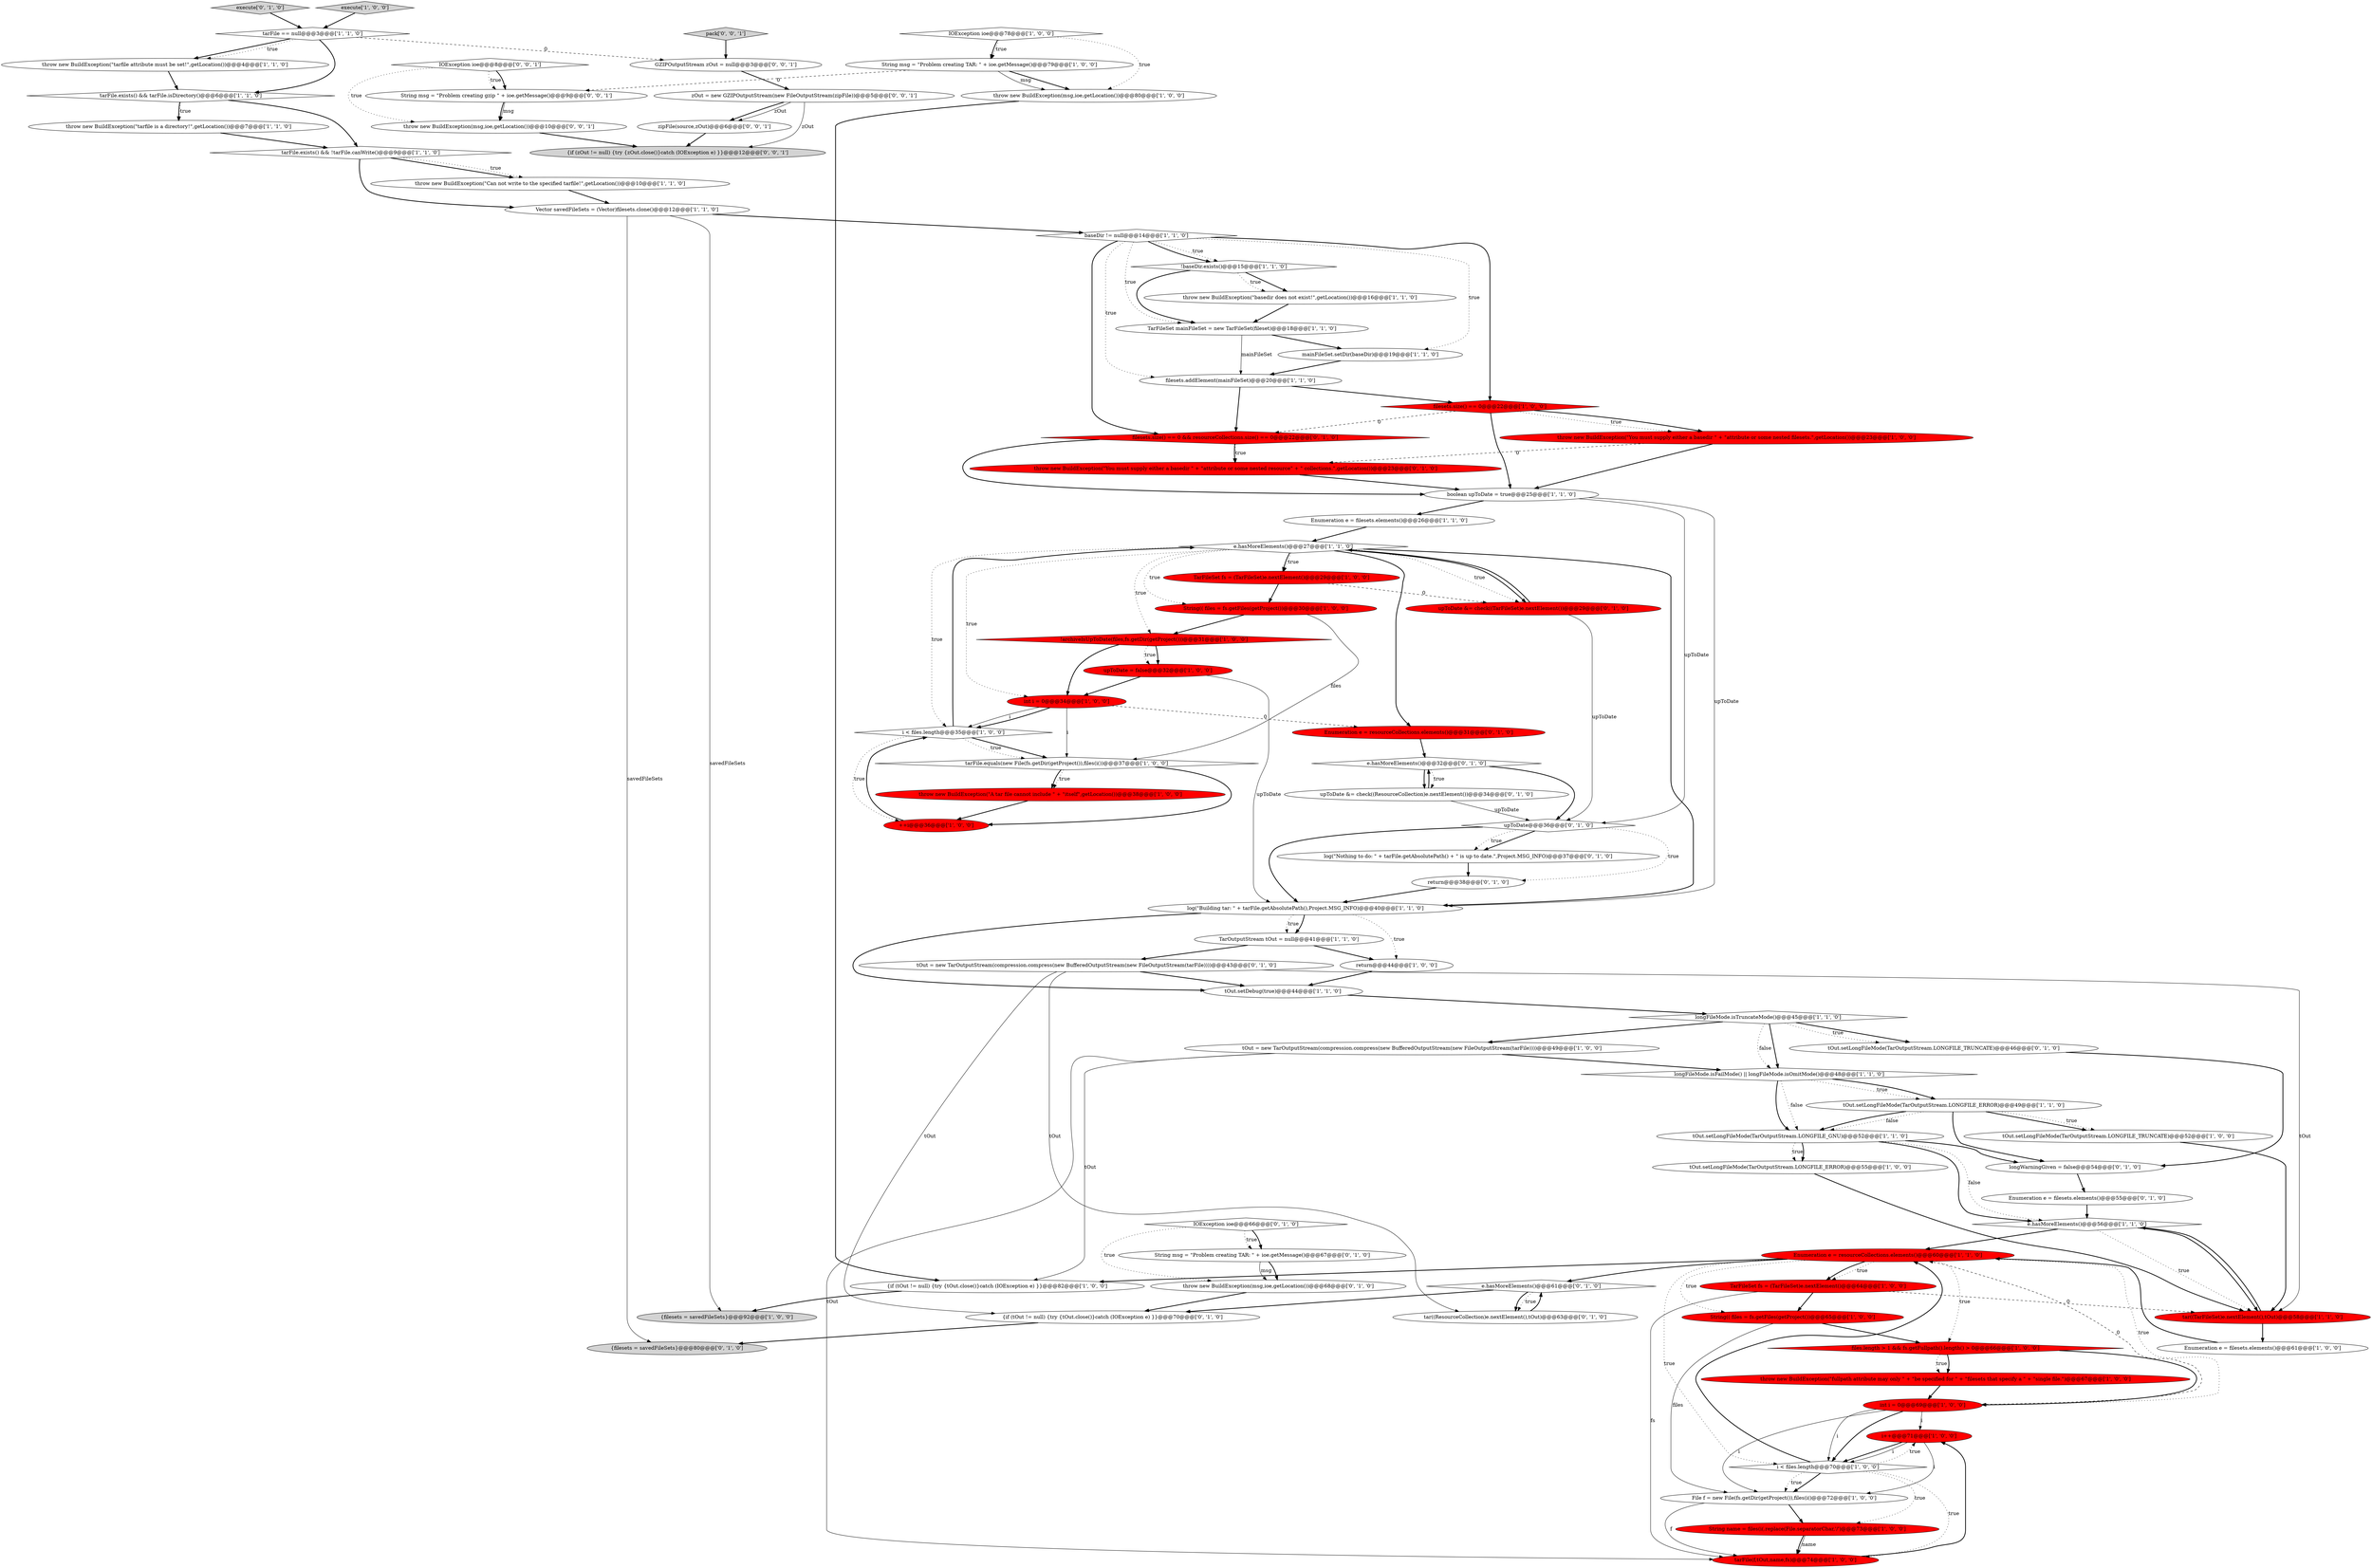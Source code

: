 digraph {
79 [style = filled, label = "zOut = new GZIPOutputStream(new FileOutputStream(zipFile))@@@5@@@['0', '0', '1']", fillcolor = white, shape = ellipse image = "AAA0AAABBB3BBB"];
50 [style = filled, label = "tOut.setDebug(true)@@@44@@@['1', '1', '0']", fillcolor = white, shape = ellipse image = "AAA0AAABBB1BBB"];
36 [style = filled, label = "TarFileSet fs = (TarFileSet)e.nextElement()@@@29@@@['1', '0', '0']", fillcolor = red, shape = ellipse image = "AAA1AAABBB1BBB"];
86 [style = filled, label = "pack['0', '0', '1']", fillcolor = lightgray, shape = diamond image = "AAA0AAABBB3BBB"];
59 [style = filled, label = "tOut.setLongFileMode(TarOutputStream.LONGFILE_TRUNCATE)@@@46@@@['0', '1', '0']", fillcolor = white, shape = ellipse image = "AAA0AAABBB2BBB"];
11 [style = filled, label = "i++@@@71@@@['1', '0', '0']", fillcolor = red, shape = ellipse image = "AAA1AAABBB1BBB"];
72 [style = filled, label = "{filesets = savedFileSets}@@@80@@@['0', '1', '0']", fillcolor = lightgray, shape = ellipse image = "AAA0AAABBB2BBB"];
57 [style = filled, label = "String(( files = fs.getFiles(getProject())@@@30@@@['1', '0', '0']", fillcolor = red, shape = ellipse image = "AAA1AAABBB1BBB"];
30 [style = filled, label = "!archiveIsUpToDate(files,fs.getDir(getProject()))@@@31@@@['1', '0', '0']", fillcolor = red, shape = diamond image = "AAA1AAABBB1BBB"];
44 [style = filled, label = "Enumeration e = resourceCollections.elements()@@@60@@@['1', '1', '0']", fillcolor = red, shape = ellipse image = "AAA1AAABBB1BBB"];
3 [style = filled, label = "files.length > 1 && fs.getFullpath().length() > 0@@@66@@@['1', '0', '0']", fillcolor = red, shape = diamond image = "AAA1AAABBB1BBB"];
48 [style = filled, label = "throw new BuildException(\"basedir does not exist!\",getLocation())@@@16@@@['1', '1', '0']", fillcolor = white, shape = ellipse image = "AAA0AAABBB1BBB"];
21 [style = filled, label = "tOut.setLongFileMode(TarOutputStream.LONGFILE_GNU)@@@52@@@['1', '1', '0']", fillcolor = white, shape = ellipse image = "AAA0AAABBB1BBB"];
32 [style = filled, label = "baseDir != null@@@14@@@['1', '1', '0']", fillcolor = white, shape = diamond image = "AAA0AAABBB1BBB"];
52 [style = filled, label = "i < files.length@@@70@@@['1', '0', '0']", fillcolor = white, shape = diamond image = "AAA0AAABBB1BBB"];
39 [style = filled, label = "Enumeration e = filesets.elements()@@@26@@@['1', '1', '0']", fillcolor = white, shape = ellipse image = "AAA0AAABBB1BBB"];
38 [style = filled, label = "Enumeration e = filesets.elements()@@@61@@@['1', '0', '0']", fillcolor = white, shape = ellipse image = "AAA0AAABBB1BBB"];
37 [style = filled, label = "TarFileSet fs = (TarFileSet)e.nextElement()@@@64@@@['1', '0', '0']", fillcolor = red, shape = ellipse image = "AAA1AAABBB1BBB"];
69 [style = filled, label = "IOException ioe@@@66@@@['0', '1', '0']", fillcolor = white, shape = diamond image = "AAA0AAABBB2BBB"];
47 [style = filled, label = "tOut.setLongFileMode(TarOutputStream.LONGFILE_ERROR)@@@49@@@['1', '1', '0']", fillcolor = white, shape = ellipse image = "AAA0AAABBB1BBB"];
22 [style = filled, label = "tOut = new TarOutputStream(compression.compress(new BufferedOutputStream(new FileOutputStream(tarFile))))@@@49@@@['1', '0', '0']", fillcolor = white, shape = ellipse image = "AAA0AAABBB1BBB"];
28 [style = filled, label = "int i = 0@@@34@@@['1', '0', '0']", fillcolor = red, shape = ellipse image = "AAA1AAABBB1BBB"];
78 [style = filled, label = "longWarningGiven = false@@@54@@@['0', '1', '0']", fillcolor = white, shape = ellipse image = "AAA0AAABBB2BBB"];
53 [style = filled, label = "tarFile(f,tOut,name,fs)@@@74@@@['1', '0', '0']", fillcolor = red, shape = ellipse image = "AAA1AAABBB1BBB"];
33 [style = filled, label = "i < files.length@@@35@@@['1', '0', '0']", fillcolor = white, shape = diamond image = "AAA0AAABBB1BBB"];
73 [style = filled, label = "throw new BuildException(msg,ioe,getLocation())@@@68@@@['0', '1', '0']", fillcolor = white, shape = ellipse image = "AAA0AAABBB2BBB"];
15 [style = filled, label = "upToDate = false@@@32@@@['1', '0', '0']", fillcolor = red, shape = ellipse image = "AAA1AAABBB1BBB"];
41 [style = filled, label = "tarFile.equals(new File(fs.getDir(getProject()),files(i())@@@37@@@['1', '0', '0']", fillcolor = white, shape = diamond image = "AAA0AAABBB1BBB"];
80 [style = filled, label = "IOException ioe@@@8@@@['0', '0', '1']", fillcolor = white, shape = diamond image = "AAA0AAABBB3BBB"];
34 [style = filled, label = "TarOutputStream tOut = null@@@41@@@['1', '1', '0']", fillcolor = white, shape = ellipse image = "AAA0AAABBB1BBB"];
54 [style = filled, label = "throw new BuildException(\"A tar file cannot include \" + \"itself\",getLocation())@@@38@@@['1', '0', '0']", fillcolor = red, shape = ellipse image = "AAA1AAABBB1BBB"];
62 [style = filled, label = "execute['0', '1', '0']", fillcolor = lightgray, shape = diamond image = "AAA0AAABBB2BBB"];
19 [style = filled, label = "log(\"Building tar: \" + tarFile.getAbsolutePath(),Project.MSG_INFO)@@@40@@@['1', '1', '0']", fillcolor = white, shape = ellipse image = "AAA0AAABBB1BBB"];
58 [style = filled, label = "upToDate &= check((ResourceCollection)e.nextElement())@@@34@@@['0', '1', '0']", fillcolor = white, shape = ellipse image = "AAA0AAABBB2BBB"];
71 [style = filled, label = "return@@@38@@@['0', '1', '0']", fillcolor = white, shape = ellipse image = "AAA0AAABBB2BBB"];
56 [style = filled, label = "++i@@@36@@@['1', '0', '0']", fillcolor = red, shape = ellipse image = "AAA1AAABBB1BBB"];
75 [style = filled, label = "upToDate &= check((TarFileSet)e.nextElement())@@@29@@@['0', '1', '0']", fillcolor = red, shape = ellipse image = "AAA1AAABBB2BBB"];
40 [style = filled, label = "longFileMode.isTruncateMode()@@@45@@@['1', '1', '0']", fillcolor = white, shape = diamond image = "AAA0AAABBB1BBB"];
9 [style = filled, label = "Vector savedFileSets = (Vector)filesets.clone()@@@12@@@['1', '1', '0']", fillcolor = white, shape = ellipse image = "AAA0AAABBB1BBB"];
25 [style = filled, label = "IOException ioe@@@78@@@['1', '0', '0']", fillcolor = white, shape = diamond image = "AAA0AAABBB1BBB"];
24 [style = filled, label = "String(( files = fs.getFiles(getProject())@@@65@@@['1', '0', '0']", fillcolor = red, shape = ellipse image = "AAA1AAABBB1BBB"];
18 [style = filled, label = "return@@@44@@@['1', '0', '0']", fillcolor = white, shape = ellipse image = "AAA0AAABBB1BBB"];
29 [style = filled, label = "tOut.setLongFileMode(TarOutputStream.LONGFILE_ERROR)@@@55@@@['1', '0', '0']", fillcolor = white, shape = ellipse image = "AAA0AAABBB1BBB"];
55 [style = filled, label = "{if (tOut != null) {try {tOut.close()}catch (IOException e) }}@@@82@@@['1', '0', '0']", fillcolor = white, shape = ellipse image = "AAA0AAABBB1BBB"];
26 [style = filled, label = "File f = new File(fs.getDir(getProject()),files(i()@@@72@@@['1', '0', '0']", fillcolor = white, shape = ellipse image = "AAA0AAABBB1BBB"];
51 [style = filled, label = "longFileMode.isFailMode() || longFileMode.isOmitMode()@@@48@@@['1', '1', '0']", fillcolor = white, shape = diamond image = "AAA0AAABBB1BBB"];
17 [style = filled, label = "String name = files(i(.replace(File.separatorChar,'/')@@@73@@@['1', '0', '0']", fillcolor = red, shape = ellipse image = "AAA1AAABBB1BBB"];
6 [style = filled, label = "filesets.size() == 0@@@22@@@['1', '0', '0']", fillcolor = red, shape = diamond image = "AAA1AAABBB1BBB"];
8 [style = filled, label = "tarFile == null@@@3@@@['1', '1', '0']", fillcolor = white, shape = diamond image = "AAA0AAABBB1BBB"];
85 [style = filled, label = "throw new BuildException(msg,ioe,getLocation())@@@10@@@['0', '0', '1']", fillcolor = white, shape = ellipse image = "AAA0AAABBB3BBB"];
10 [style = filled, label = "int i = 0@@@69@@@['1', '0', '0']", fillcolor = red, shape = ellipse image = "AAA1AAABBB1BBB"];
0 [style = filled, label = "throw new BuildException(\"tarfile attribute must be set!\",getLocation())@@@4@@@['1', '1', '0']", fillcolor = white, shape = ellipse image = "AAA0AAABBB1BBB"];
68 [style = filled, label = "Enumeration e = filesets.elements()@@@55@@@['0', '1', '0']", fillcolor = white, shape = ellipse image = "AAA0AAABBB2BBB"];
77 [style = filled, label = "tOut = new TarOutputStream(compression.compress(new BufferedOutputStream(new FileOutputStream(tarFile))))@@@43@@@['0', '1', '0']", fillcolor = white, shape = ellipse image = "AAA0AAABBB2BBB"];
81 [style = filled, label = "{if (zOut != null) {try {zOut.close()}catch (IOException e) }}@@@12@@@['0', '0', '1']", fillcolor = lightgray, shape = ellipse image = "AAA0AAABBB3BBB"];
76 [style = filled, label = "upToDate@@@36@@@['0', '1', '0']", fillcolor = white, shape = diamond image = "AAA0AAABBB2BBB"];
14 [style = filled, label = "tar((TarFileSet)e.nextElement(),tOut)@@@58@@@['1', '1', '0']", fillcolor = red, shape = ellipse image = "AAA1AAABBB1BBB"];
23 [style = filled, label = "execute['1', '0', '0']", fillcolor = lightgray, shape = diamond image = "AAA0AAABBB1BBB"];
49 [style = filled, label = "TarFileSet mainFileSet = new TarFileSet(fileset)@@@18@@@['1', '1', '0']", fillcolor = white, shape = ellipse image = "AAA0AAABBB1BBB"];
7 [style = filled, label = "!baseDir.exists()@@@15@@@['1', '1', '0']", fillcolor = white, shape = diamond image = "AAA0AAABBB1BBB"];
31 [style = filled, label = "e.hasMoreElements()@@@56@@@['1', '1', '0']", fillcolor = white, shape = diamond image = "AAA0AAABBB1BBB"];
12 [style = filled, label = "throw new BuildException(\"tarfile is a directory!\",getLocation())@@@7@@@['1', '1', '0']", fillcolor = white, shape = ellipse image = "AAA0AAABBB1BBB"];
46 [style = filled, label = "e.hasMoreElements()@@@27@@@['1', '1', '0']", fillcolor = white, shape = diamond image = "AAA0AAABBB1BBB"];
5 [style = filled, label = "throw new BuildException(\"fullpath attribute may only \" + \"be specified for \" + \"filesets that specify a \" + \"single file.\")@@@67@@@['1', '0', '0']", fillcolor = red, shape = ellipse image = "AAA1AAABBB1BBB"];
63 [style = filled, label = "throw new BuildException(\"You must supply either a basedir \" + \"attribute or some nested resource\" + \" collections.\",getLocation())@@@23@@@['0', '1', '0']", fillcolor = red, shape = ellipse image = "AAA1AAABBB2BBB"];
66 [style = filled, label = "String msg = \"Problem creating TAR: \" + ioe.getMessage()@@@67@@@['0', '1', '0']", fillcolor = white, shape = ellipse image = "AAA0AAABBB2BBB"];
2 [style = filled, label = "filesets.addElement(mainFileSet)@@@20@@@['1', '1', '0']", fillcolor = white, shape = ellipse image = "AAA0AAABBB1BBB"];
42 [style = filled, label = "throw new BuildException(msg,ioe,getLocation())@@@80@@@['1', '0', '0']", fillcolor = white, shape = ellipse image = "AAA0AAABBB1BBB"];
61 [style = filled, label = "{if (tOut != null) {try {tOut.close()}catch (IOException e) }}@@@70@@@['0', '1', '0']", fillcolor = white, shape = ellipse image = "AAA0AAABBB2BBB"];
65 [style = filled, label = "tar((ResourceCollection)e.nextElement(),tOut)@@@63@@@['0', '1', '0']", fillcolor = white, shape = ellipse image = "AAA0AAABBB2BBB"];
4 [style = filled, label = "{filesets = savedFileSets}@@@92@@@['1', '0', '0']", fillcolor = lightgray, shape = ellipse image = "AAA0AAABBB1BBB"];
74 [style = filled, label = "e.hasMoreElements()@@@32@@@['0', '1', '0']", fillcolor = white, shape = diamond image = "AAA0AAABBB2BBB"];
35 [style = filled, label = "mainFileSet.setDir(baseDir)@@@19@@@['1', '1', '0']", fillcolor = white, shape = ellipse image = "AAA0AAABBB1BBB"];
64 [style = filled, label = "Enumeration e = resourceCollections.elements()@@@31@@@['0', '1', '0']", fillcolor = red, shape = ellipse image = "AAA1AAABBB2BBB"];
43 [style = filled, label = "tarFile.exists() && tarFile.isDirectory()@@@6@@@['1', '1', '0']", fillcolor = white, shape = diamond image = "AAA0AAABBB1BBB"];
67 [style = filled, label = "filesets.size() == 0 && resourceCollections.size() == 0@@@22@@@['0', '1', '0']", fillcolor = red, shape = diamond image = "AAA1AAABBB2BBB"];
60 [style = filled, label = "e.hasMoreElements()@@@61@@@['0', '1', '0']", fillcolor = white, shape = diamond image = "AAA0AAABBB2BBB"];
84 [style = filled, label = "zipFile(source,zOut)@@@6@@@['0', '0', '1']", fillcolor = white, shape = ellipse image = "AAA0AAABBB3BBB"];
82 [style = filled, label = "String msg = \"Problem creating gzip \" + ioe.getMessage()@@@9@@@['0', '0', '1']", fillcolor = white, shape = ellipse image = "AAA0AAABBB3BBB"];
27 [style = filled, label = "throw new BuildException(\"You must supply either a basedir \" + \"attribute or some nested filesets.\",getLocation())@@@23@@@['1', '0', '0']", fillcolor = red, shape = ellipse image = "AAA1AAABBB1BBB"];
83 [style = filled, label = "GZIPOutputStream zOut = null@@@3@@@['0', '0', '1']", fillcolor = white, shape = ellipse image = "AAA0AAABBB3BBB"];
45 [style = filled, label = "tOut.setLongFileMode(TarOutputStream.LONGFILE_TRUNCATE)@@@52@@@['1', '0', '0']", fillcolor = white, shape = ellipse image = "AAA0AAABBB1BBB"];
16 [style = filled, label = "boolean upToDate = true@@@25@@@['1', '1', '0']", fillcolor = white, shape = ellipse image = "AAA0AAABBB1BBB"];
20 [style = filled, label = "String msg = \"Problem creating TAR: \" + ioe.getMessage()@@@79@@@['1', '0', '0']", fillcolor = white, shape = ellipse image = "AAA0AAABBB1BBB"];
13 [style = filled, label = "tarFile.exists() && !tarFile.canWrite()@@@9@@@['1', '1', '0']", fillcolor = white, shape = diamond image = "AAA0AAABBB1BBB"];
1 [style = filled, label = "throw new BuildException(\"Can not write to the specified tarfile!\",getLocation())@@@10@@@['1', '1', '0']", fillcolor = white, shape = ellipse image = "AAA0AAABBB1BBB"];
70 [style = filled, label = "log(\"Nothing to do: \" + tarFile.getAbsolutePath() + \" is up to date.\",Project.MSG_INFO)@@@37@@@['0', '1', '0']", fillcolor = white, shape = ellipse image = "AAA0AAABBB2BBB"];
65->60 [style = bold, label=""];
54->56 [style = bold, label=""];
52->44 [style = bold, label=""];
49->2 [style = solid, label="mainFileSet"];
80->82 [style = dotted, label="true"];
68->31 [style = bold, label=""];
46->28 [style = dotted, label="true"];
38->44 [style = bold, label=""];
2->6 [style = bold, label=""];
79->81 [style = solid, label="zOut"];
34->18 [style = bold, label=""];
28->33 [style = solid, label="i"];
11->26 [style = solid, label="i"];
6->67 [style = dashed, label="0"];
8->83 [style = dashed, label="0"];
44->10 [style = dotted, label="true"];
44->24 [style = dotted, label="true"];
53->11 [style = bold, label=""];
82->85 [style = bold, label=""];
51->47 [style = dotted, label="true"];
7->48 [style = bold, label=""];
2->67 [style = bold, label=""];
7->49 [style = bold, label=""];
27->63 [style = dashed, label="0"];
32->6 [style = bold, label=""];
52->17 [style = dotted, label="true"];
13->1 [style = bold, label=""];
59->78 [style = bold, label=""];
8->0 [style = bold, label=""];
9->72 [style = solid, label="savedFileSets"];
17->53 [style = bold, label=""];
3->5 [style = bold, label=""];
32->67 [style = bold, label=""];
80->82 [style = bold, label=""];
30->28 [style = bold, label=""];
21->31 [style = bold, label=""];
70->71 [style = bold, label=""];
15->19 [style = solid, label="upToDate"];
33->46 [style = bold, label=""];
51->47 [style = bold, label=""];
73->61 [style = bold, label=""];
29->14 [style = bold, label=""];
40->22 [style = bold, label=""];
66->73 [style = bold, label=""];
60->65 [style = bold, label=""];
8->0 [style = dotted, label="true"];
41->54 [style = bold, label=""];
74->58 [style = dotted, label="true"];
22->53 [style = solid, label="tOut"];
44->3 [style = dotted, label="true"];
46->30 [style = dotted, label="true"];
36->75 [style = dashed, label="0"];
31->14 [style = bold, label=""];
5->10 [style = bold, label=""];
19->34 [style = bold, label=""];
10->52 [style = solid, label="i"];
48->49 [style = bold, label=""];
43->12 [style = dotted, label="true"];
32->35 [style = dotted, label="true"];
67->16 [style = bold, label=""];
9->4 [style = solid, label="savedFileSets"];
26->17 [style = bold, label=""];
32->49 [style = dotted, label="true"];
40->51 [style = bold, label=""];
24->26 [style = solid, label="files"];
21->29 [style = dotted, label="true"];
32->2 [style = dotted, label="true"];
51->21 [style = bold, label=""];
9->32 [style = bold, label=""];
79->84 [style = bold, label=""];
16->19 [style = solid, label="upToDate"];
64->74 [style = bold, label=""];
44->52 [style = dotted, label="true"];
69->73 [style = dotted, label="true"];
75->46 [style = bold, label=""];
46->36 [style = bold, label=""];
33->41 [style = bold, label=""];
44->37 [style = dotted, label="true"];
14->38 [style = bold, label=""];
32->7 [style = bold, label=""];
20->82 [style = dashed, label="0"];
46->33 [style = dotted, label="true"];
41->54 [style = dotted, label="true"];
27->16 [style = bold, label=""];
23->8 [style = bold, label=""];
46->75 [style = dotted, label="true"];
77->65 [style = solid, label="tOut"];
31->14 [style = dotted, label="true"];
10->11 [style = solid, label="i"];
47->21 [style = dotted, label="false"];
18->50 [style = bold, label=""];
43->13 [style = bold, label=""];
3->10 [style = bold, label=""];
76->71 [style = dotted, label="true"];
45->14 [style = bold, label=""];
3->5 [style = dotted, label="true"];
21->29 [style = bold, label=""];
44->55 [style = bold, label=""];
57->41 [style = solid, label="files"];
25->42 [style = dotted, label="true"];
43->12 [style = bold, label=""];
25->20 [style = dotted, label="true"];
57->30 [style = bold, label=""];
16->39 [style = bold, label=""];
46->19 [style = bold, label=""];
44->37 [style = bold, label=""];
37->53 [style = solid, label="fs"];
63->16 [style = bold, label=""];
56->33 [style = bold, label=""];
78->68 [style = bold, label=""];
71->19 [style = bold, label=""];
24->3 [style = bold, label=""];
36->57 [style = bold, label=""];
61->72 [style = bold, label=""];
30->15 [style = bold, label=""];
83->79 [style = bold, label=""];
52->26 [style = bold, label=""];
77->61 [style = solid, label="tOut"];
19->34 [style = dotted, label="true"];
39->46 [style = bold, label=""];
37->24 [style = bold, label=""];
49->35 [style = bold, label=""];
0->43 [style = bold, label=""];
22->55 [style = solid, label="tOut"];
47->78 [style = bold, label=""];
35->2 [style = bold, label=""];
19->18 [style = dotted, label="true"];
32->7 [style = dotted, label="true"];
28->41 [style = solid, label="i"];
19->50 [style = bold, label=""];
21->78 [style = bold, label=""];
34->77 [style = bold, label=""];
69->66 [style = dotted, label="true"];
42->55 [style = bold, label=""];
40->59 [style = bold, label=""];
52->53 [style = dotted, label="true"];
86->83 [style = bold, label=""];
1->9 [style = bold, label=""];
12->13 [style = bold, label=""];
6->27 [style = bold, label=""];
22->51 [style = bold, label=""];
25->20 [style = bold, label=""];
51->21 [style = dotted, label="false"];
60->61 [style = bold, label=""];
46->75 [style = bold, label=""];
15->28 [style = bold, label=""];
67->63 [style = bold, label=""];
31->44 [style = bold, label=""];
58->74 [style = bold, label=""];
14->31 [style = bold, label=""];
7->48 [style = dotted, label="true"];
76->70 [style = bold, label=""];
85->81 [style = bold, label=""];
20->42 [style = bold, label=""];
33->41 [style = dotted, label="true"];
75->76 [style = solid, label="upToDate"];
47->45 [style = bold, label=""];
13->9 [style = bold, label=""];
47->21 [style = bold, label=""];
76->19 [style = bold, label=""];
6->27 [style = dotted, label="true"];
46->57 [style = dotted, label="true"];
69->66 [style = bold, label=""];
77->14 [style = solid, label="tOut"];
74->58 [style = bold, label=""];
62->8 [style = bold, label=""];
10->26 [style = solid, label="i"];
46->36 [style = dotted, label="true"];
26->53 [style = solid, label="f"];
17->53 [style = solid, label="name"];
67->63 [style = dotted, label="true"];
44->60 [style = bold, label=""];
52->11 [style = dotted, label="true"];
46->64 [style = bold, label=""];
58->76 [style = solid, label="upToDate"];
21->31 [style = dotted, label="false"];
47->45 [style = dotted, label="true"];
60->65 [style = dotted, label="true"];
41->56 [style = bold, label=""];
10->44 [style = dashed, label="0"];
8->43 [style = bold, label=""];
11->52 [style = bold, label=""];
10->52 [style = bold, label=""];
40->51 [style = dotted, label="false"];
66->73 [style = solid, label="msg"];
79->84 [style = solid, label="zOut"];
33->56 [style = dotted, label="true"];
13->1 [style = dotted, label="true"];
28->33 [style = bold, label=""];
55->4 [style = bold, label=""];
40->59 [style = dotted, label="true"];
6->16 [style = bold, label=""];
16->76 [style = solid, label="upToDate"];
37->14 [style = dashed, label="0"];
50->40 [style = bold, label=""];
80->85 [style = dotted, label="true"];
82->85 [style = solid, label="msg"];
76->70 [style = dotted, label="true"];
84->81 [style = bold, label=""];
20->42 [style = solid, label="msg"];
28->64 [style = dashed, label="0"];
30->15 [style = dotted, label="true"];
52->26 [style = dotted, label="true"];
77->50 [style = bold, label=""];
11->52 [style = solid, label="i"];
74->76 [style = bold, label=""];
}
